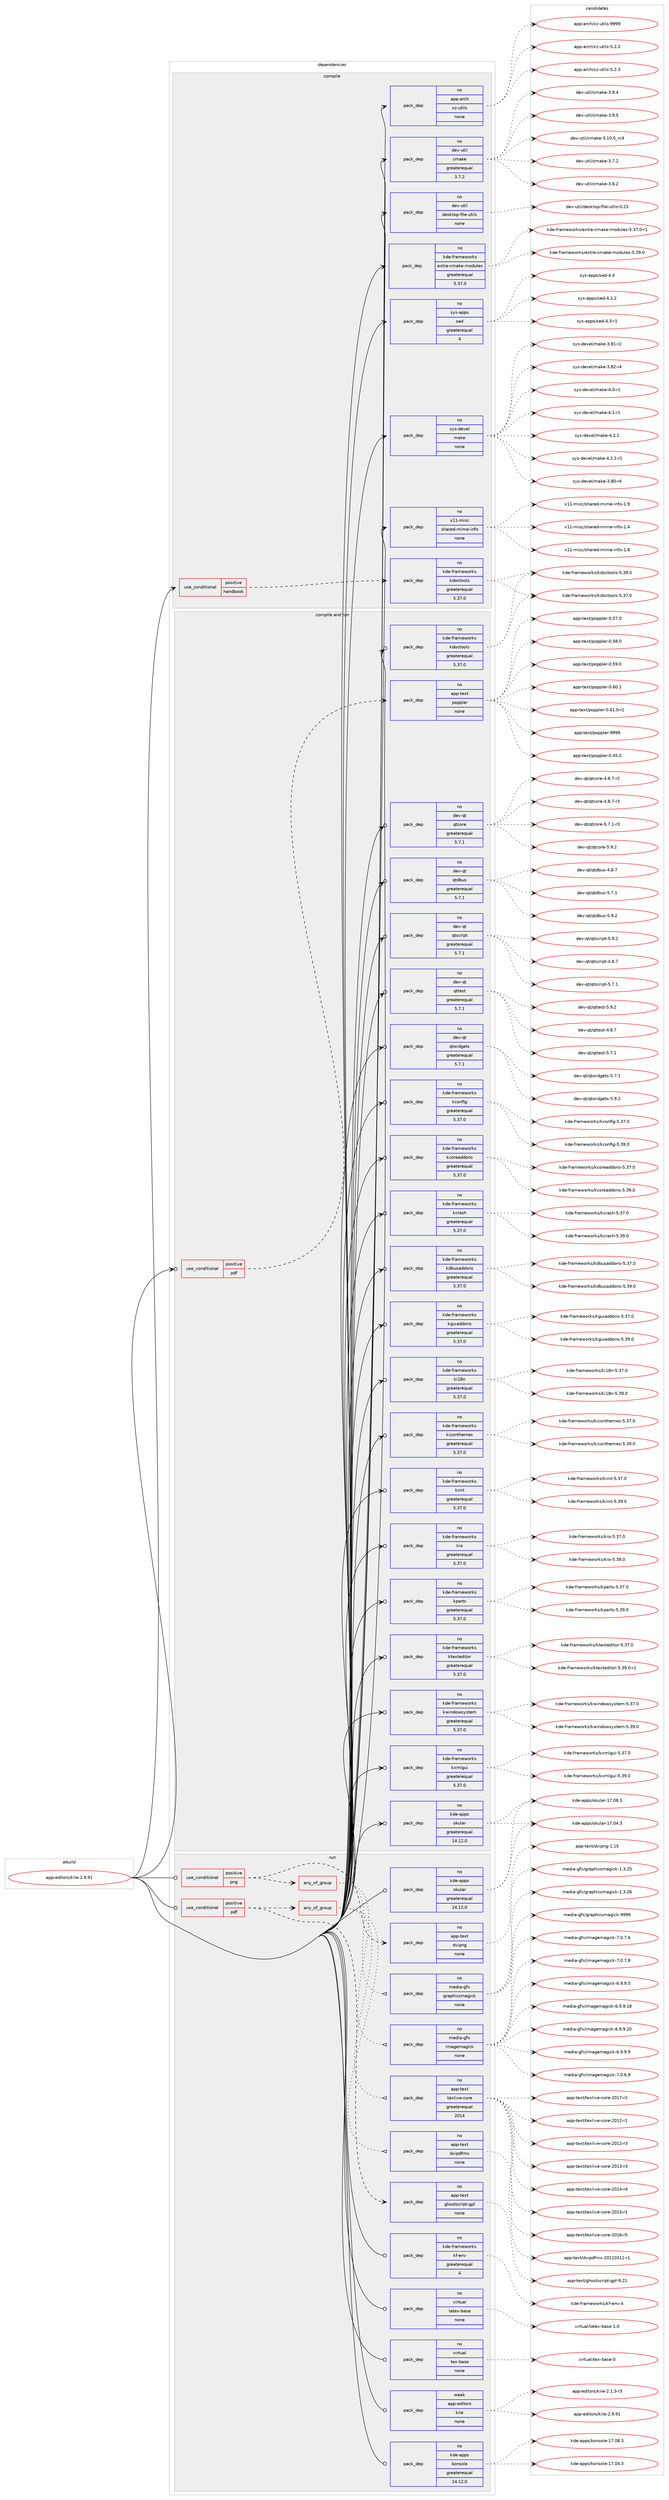 digraph prolog {

# *************
# Graph options
# *************

newrank=true;
concentrate=true;
compound=true;
graph [rankdir=LR,fontname=Helvetica,fontsize=10,ranksep=1.5];#, ranksep=2.5, nodesep=0.2];
edge  [arrowhead=vee];
node  [fontname=Helvetica,fontsize=10];

# **********
# The ebuild
# **********

subgraph cluster_leftcol {
color=gray;
rank=same;
label=<<i>ebuild</i>>;
id [label="app-editors/kile-2.9.91", color=red, width=4, href="../app-editors/kile-2.9.91.svg"];
}

# ****************
# The dependencies
# ****************

subgraph cluster_midcol {
color=gray;
label=<<i>dependencies</i>>;
subgraph cluster_compile {
fillcolor="#eeeeee";
style=filled;
label=<<i>compile</i>>;
subgraph cond4463 {
dependency17709 [label=<<TABLE BORDER="0" CELLBORDER="1" CELLSPACING="0" CELLPADDING="4"><TR><TD ROWSPAN="3" CELLPADDING="10">use_conditional</TD></TR><TR><TD>positive</TD></TR><TR><TD>handbook</TD></TR></TABLE>>, shape=none, color=red];
subgraph pack12880 {
dependency17710 [label=<<TABLE BORDER="0" CELLBORDER="1" CELLSPACING="0" CELLPADDING="4" WIDTH="220"><TR><TD ROWSPAN="6" CELLPADDING="30">pack_dep</TD></TR><TR><TD WIDTH="110">no</TD></TR><TR><TD>kde-frameworks</TD></TR><TR><TD>kdoctools</TD></TR><TR><TD>greaterequal</TD></TR><TR><TD>5.37.0</TD></TR></TABLE>>, shape=none, color=blue];
}
dependency17709:e -> dependency17710:w [weight=20,style="dashed",arrowhead="vee"];
}
id:e -> dependency17709:w [weight=20,style="solid",arrowhead="vee"];
subgraph pack12881 {
dependency17711 [label=<<TABLE BORDER="0" CELLBORDER="1" CELLSPACING="0" CELLPADDING="4" WIDTH="220"><TR><TD ROWSPAN="6" CELLPADDING="30">pack_dep</TD></TR><TR><TD WIDTH="110">no</TD></TR><TR><TD>app-arch</TD></TR><TR><TD>xz-utils</TD></TR><TR><TD>none</TD></TR><TR><TD></TD></TR></TABLE>>, shape=none, color=blue];
}
id:e -> dependency17711:w [weight=20,style="solid",arrowhead="vee"];
subgraph pack12882 {
dependency17712 [label=<<TABLE BORDER="0" CELLBORDER="1" CELLSPACING="0" CELLPADDING="4" WIDTH="220"><TR><TD ROWSPAN="6" CELLPADDING="30">pack_dep</TD></TR><TR><TD WIDTH="110">no</TD></TR><TR><TD>dev-util</TD></TR><TR><TD>cmake</TD></TR><TR><TD>greaterequal</TD></TR><TR><TD>3.7.2</TD></TR></TABLE>>, shape=none, color=blue];
}
id:e -> dependency17712:w [weight=20,style="solid",arrowhead="vee"];
subgraph pack12883 {
dependency17713 [label=<<TABLE BORDER="0" CELLBORDER="1" CELLSPACING="0" CELLPADDING="4" WIDTH="220"><TR><TD ROWSPAN="6" CELLPADDING="30">pack_dep</TD></TR><TR><TD WIDTH="110">no</TD></TR><TR><TD>dev-util</TD></TR><TR><TD>desktop-file-utils</TD></TR><TR><TD>none</TD></TR><TR><TD></TD></TR></TABLE>>, shape=none, color=blue];
}
id:e -> dependency17713:w [weight=20,style="solid",arrowhead="vee"];
subgraph pack12884 {
dependency17714 [label=<<TABLE BORDER="0" CELLBORDER="1" CELLSPACING="0" CELLPADDING="4" WIDTH="220"><TR><TD ROWSPAN="6" CELLPADDING="30">pack_dep</TD></TR><TR><TD WIDTH="110">no</TD></TR><TR><TD>kde-frameworks</TD></TR><TR><TD>extra-cmake-modules</TD></TR><TR><TD>greaterequal</TD></TR><TR><TD>5.37.0</TD></TR></TABLE>>, shape=none, color=blue];
}
id:e -> dependency17714:w [weight=20,style="solid",arrowhead="vee"];
subgraph pack12885 {
dependency17715 [label=<<TABLE BORDER="0" CELLBORDER="1" CELLSPACING="0" CELLPADDING="4" WIDTH="220"><TR><TD ROWSPAN="6" CELLPADDING="30">pack_dep</TD></TR><TR><TD WIDTH="110">no</TD></TR><TR><TD>sys-apps</TD></TR><TR><TD>sed</TD></TR><TR><TD>greaterequal</TD></TR><TR><TD>4</TD></TR></TABLE>>, shape=none, color=blue];
}
id:e -> dependency17715:w [weight=20,style="solid",arrowhead="vee"];
subgraph pack12886 {
dependency17716 [label=<<TABLE BORDER="0" CELLBORDER="1" CELLSPACING="0" CELLPADDING="4" WIDTH="220"><TR><TD ROWSPAN="6" CELLPADDING="30">pack_dep</TD></TR><TR><TD WIDTH="110">no</TD></TR><TR><TD>sys-devel</TD></TR><TR><TD>make</TD></TR><TR><TD>none</TD></TR><TR><TD></TD></TR></TABLE>>, shape=none, color=blue];
}
id:e -> dependency17716:w [weight=20,style="solid",arrowhead="vee"];
subgraph pack12887 {
dependency17717 [label=<<TABLE BORDER="0" CELLBORDER="1" CELLSPACING="0" CELLPADDING="4" WIDTH="220"><TR><TD ROWSPAN="6" CELLPADDING="30">pack_dep</TD></TR><TR><TD WIDTH="110">no</TD></TR><TR><TD>x11-misc</TD></TR><TR><TD>shared-mime-info</TD></TR><TR><TD>none</TD></TR><TR><TD></TD></TR></TABLE>>, shape=none, color=blue];
}
id:e -> dependency17717:w [weight=20,style="solid",arrowhead="vee"];
}
subgraph cluster_compileandrun {
fillcolor="#eeeeee";
style=filled;
label=<<i>compile and run</i>>;
subgraph cond4464 {
dependency17718 [label=<<TABLE BORDER="0" CELLBORDER="1" CELLSPACING="0" CELLPADDING="4"><TR><TD ROWSPAN="3" CELLPADDING="10">use_conditional</TD></TR><TR><TD>positive</TD></TR><TR><TD>pdf</TD></TR></TABLE>>, shape=none, color=red];
subgraph pack12888 {
dependency17719 [label=<<TABLE BORDER="0" CELLBORDER="1" CELLSPACING="0" CELLPADDING="4" WIDTH="220"><TR><TD ROWSPAN="6" CELLPADDING="30">pack_dep</TD></TR><TR><TD WIDTH="110">no</TD></TR><TR><TD>app-text</TD></TR><TR><TD>poppler</TD></TR><TR><TD>none</TD></TR><TR><TD></TD></TR></TABLE>>, shape=none, color=blue];
}
dependency17718:e -> dependency17719:w [weight=20,style="dashed",arrowhead="vee"];
}
id:e -> dependency17718:w [weight=20,style="solid",arrowhead="odotvee"];
subgraph pack12889 {
dependency17720 [label=<<TABLE BORDER="0" CELLBORDER="1" CELLSPACING="0" CELLPADDING="4" WIDTH="220"><TR><TD ROWSPAN="6" CELLPADDING="30">pack_dep</TD></TR><TR><TD WIDTH="110">no</TD></TR><TR><TD>dev-qt</TD></TR><TR><TD>qtcore</TD></TR><TR><TD>greaterequal</TD></TR><TR><TD>5.7.1</TD></TR></TABLE>>, shape=none, color=blue];
}
id:e -> dependency17720:w [weight=20,style="solid",arrowhead="odotvee"];
subgraph pack12890 {
dependency17721 [label=<<TABLE BORDER="0" CELLBORDER="1" CELLSPACING="0" CELLPADDING="4" WIDTH="220"><TR><TD ROWSPAN="6" CELLPADDING="30">pack_dep</TD></TR><TR><TD WIDTH="110">no</TD></TR><TR><TD>dev-qt</TD></TR><TR><TD>qtdbus</TD></TR><TR><TD>greaterequal</TD></TR><TR><TD>5.7.1</TD></TR></TABLE>>, shape=none, color=blue];
}
id:e -> dependency17721:w [weight=20,style="solid",arrowhead="odotvee"];
subgraph pack12891 {
dependency17722 [label=<<TABLE BORDER="0" CELLBORDER="1" CELLSPACING="0" CELLPADDING="4" WIDTH="220"><TR><TD ROWSPAN="6" CELLPADDING="30">pack_dep</TD></TR><TR><TD WIDTH="110">no</TD></TR><TR><TD>dev-qt</TD></TR><TR><TD>qtscript</TD></TR><TR><TD>greaterequal</TD></TR><TR><TD>5.7.1</TD></TR></TABLE>>, shape=none, color=blue];
}
id:e -> dependency17722:w [weight=20,style="solid",arrowhead="odotvee"];
subgraph pack12892 {
dependency17723 [label=<<TABLE BORDER="0" CELLBORDER="1" CELLSPACING="0" CELLPADDING="4" WIDTH="220"><TR><TD ROWSPAN="6" CELLPADDING="30">pack_dep</TD></TR><TR><TD WIDTH="110">no</TD></TR><TR><TD>dev-qt</TD></TR><TR><TD>qttest</TD></TR><TR><TD>greaterequal</TD></TR><TR><TD>5.7.1</TD></TR></TABLE>>, shape=none, color=blue];
}
id:e -> dependency17723:w [weight=20,style="solid",arrowhead="odotvee"];
subgraph pack12893 {
dependency17724 [label=<<TABLE BORDER="0" CELLBORDER="1" CELLSPACING="0" CELLPADDING="4" WIDTH="220"><TR><TD ROWSPAN="6" CELLPADDING="30">pack_dep</TD></TR><TR><TD WIDTH="110">no</TD></TR><TR><TD>dev-qt</TD></TR><TR><TD>qtwidgets</TD></TR><TR><TD>greaterequal</TD></TR><TR><TD>5.7.1</TD></TR></TABLE>>, shape=none, color=blue];
}
id:e -> dependency17724:w [weight=20,style="solid",arrowhead="odotvee"];
subgraph pack12894 {
dependency17725 [label=<<TABLE BORDER="0" CELLBORDER="1" CELLSPACING="0" CELLPADDING="4" WIDTH="220"><TR><TD ROWSPAN="6" CELLPADDING="30">pack_dep</TD></TR><TR><TD WIDTH="110">no</TD></TR><TR><TD>kde-apps</TD></TR><TR><TD>okular</TD></TR><TR><TD>greaterequal</TD></TR><TR><TD>14.12.0</TD></TR></TABLE>>, shape=none, color=blue];
}
id:e -> dependency17725:w [weight=20,style="solid",arrowhead="odotvee"];
subgraph pack12895 {
dependency17726 [label=<<TABLE BORDER="0" CELLBORDER="1" CELLSPACING="0" CELLPADDING="4" WIDTH="220"><TR><TD ROWSPAN="6" CELLPADDING="30">pack_dep</TD></TR><TR><TD WIDTH="110">no</TD></TR><TR><TD>kde-frameworks</TD></TR><TR><TD>kconfig</TD></TR><TR><TD>greaterequal</TD></TR><TR><TD>5.37.0</TD></TR></TABLE>>, shape=none, color=blue];
}
id:e -> dependency17726:w [weight=20,style="solid",arrowhead="odotvee"];
subgraph pack12896 {
dependency17727 [label=<<TABLE BORDER="0" CELLBORDER="1" CELLSPACING="0" CELLPADDING="4" WIDTH="220"><TR><TD ROWSPAN="6" CELLPADDING="30">pack_dep</TD></TR><TR><TD WIDTH="110">no</TD></TR><TR><TD>kde-frameworks</TD></TR><TR><TD>kcoreaddons</TD></TR><TR><TD>greaterequal</TD></TR><TR><TD>5.37.0</TD></TR></TABLE>>, shape=none, color=blue];
}
id:e -> dependency17727:w [weight=20,style="solid",arrowhead="odotvee"];
subgraph pack12897 {
dependency17728 [label=<<TABLE BORDER="0" CELLBORDER="1" CELLSPACING="0" CELLPADDING="4" WIDTH="220"><TR><TD ROWSPAN="6" CELLPADDING="30">pack_dep</TD></TR><TR><TD WIDTH="110">no</TD></TR><TR><TD>kde-frameworks</TD></TR><TR><TD>kcrash</TD></TR><TR><TD>greaterequal</TD></TR><TR><TD>5.37.0</TD></TR></TABLE>>, shape=none, color=blue];
}
id:e -> dependency17728:w [weight=20,style="solid",arrowhead="odotvee"];
subgraph pack12898 {
dependency17729 [label=<<TABLE BORDER="0" CELLBORDER="1" CELLSPACING="0" CELLPADDING="4" WIDTH="220"><TR><TD ROWSPAN="6" CELLPADDING="30">pack_dep</TD></TR><TR><TD WIDTH="110">no</TD></TR><TR><TD>kde-frameworks</TD></TR><TR><TD>kdbusaddons</TD></TR><TR><TD>greaterequal</TD></TR><TR><TD>5.37.0</TD></TR></TABLE>>, shape=none, color=blue];
}
id:e -> dependency17729:w [weight=20,style="solid",arrowhead="odotvee"];
subgraph pack12899 {
dependency17730 [label=<<TABLE BORDER="0" CELLBORDER="1" CELLSPACING="0" CELLPADDING="4" WIDTH="220"><TR><TD ROWSPAN="6" CELLPADDING="30">pack_dep</TD></TR><TR><TD WIDTH="110">no</TD></TR><TR><TD>kde-frameworks</TD></TR><TR><TD>kdoctools</TD></TR><TR><TD>greaterequal</TD></TR><TR><TD>5.37.0</TD></TR></TABLE>>, shape=none, color=blue];
}
id:e -> dependency17730:w [weight=20,style="solid",arrowhead="odotvee"];
subgraph pack12900 {
dependency17731 [label=<<TABLE BORDER="0" CELLBORDER="1" CELLSPACING="0" CELLPADDING="4" WIDTH="220"><TR><TD ROWSPAN="6" CELLPADDING="30">pack_dep</TD></TR><TR><TD WIDTH="110">no</TD></TR><TR><TD>kde-frameworks</TD></TR><TR><TD>kguiaddons</TD></TR><TR><TD>greaterequal</TD></TR><TR><TD>5.37.0</TD></TR></TABLE>>, shape=none, color=blue];
}
id:e -> dependency17731:w [weight=20,style="solid",arrowhead="odotvee"];
subgraph pack12901 {
dependency17732 [label=<<TABLE BORDER="0" CELLBORDER="1" CELLSPACING="0" CELLPADDING="4" WIDTH="220"><TR><TD ROWSPAN="6" CELLPADDING="30">pack_dep</TD></TR><TR><TD WIDTH="110">no</TD></TR><TR><TD>kde-frameworks</TD></TR><TR><TD>ki18n</TD></TR><TR><TD>greaterequal</TD></TR><TR><TD>5.37.0</TD></TR></TABLE>>, shape=none, color=blue];
}
id:e -> dependency17732:w [weight=20,style="solid",arrowhead="odotvee"];
subgraph pack12902 {
dependency17733 [label=<<TABLE BORDER="0" CELLBORDER="1" CELLSPACING="0" CELLPADDING="4" WIDTH="220"><TR><TD ROWSPAN="6" CELLPADDING="30">pack_dep</TD></TR><TR><TD WIDTH="110">no</TD></TR><TR><TD>kde-frameworks</TD></TR><TR><TD>kiconthemes</TD></TR><TR><TD>greaterequal</TD></TR><TR><TD>5.37.0</TD></TR></TABLE>>, shape=none, color=blue];
}
id:e -> dependency17733:w [weight=20,style="solid",arrowhead="odotvee"];
subgraph pack12903 {
dependency17734 [label=<<TABLE BORDER="0" CELLBORDER="1" CELLSPACING="0" CELLPADDING="4" WIDTH="220"><TR><TD ROWSPAN="6" CELLPADDING="30">pack_dep</TD></TR><TR><TD WIDTH="110">no</TD></TR><TR><TD>kde-frameworks</TD></TR><TR><TD>kinit</TD></TR><TR><TD>greaterequal</TD></TR><TR><TD>5.37.0</TD></TR></TABLE>>, shape=none, color=blue];
}
id:e -> dependency17734:w [weight=20,style="solid",arrowhead="odotvee"];
subgraph pack12904 {
dependency17735 [label=<<TABLE BORDER="0" CELLBORDER="1" CELLSPACING="0" CELLPADDING="4" WIDTH="220"><TR><TD ROWSPAN="6" CELLPADDING="30">pack_dep</TD></TR><TR><TD WIDTH="110">no</TD></TR><TR><TD>kde-frameworks</TD></TR><TR><TD>kio</TD></TR><TR><TD>greaterequal</TD></TR><TR><TD>5.37.0</TD></TR></TABLE>>, shape=none, color=blue];
}
id:e -> dependency17735:w [weight=20,style="solid",arrowhead="odotvee"];
subgraph pack12905 {
dependency17736 [label=<<TABLE BORDER="0" CELLBORDER="1" CELLSPACING="0" CELLPADDING="4" WIDTH="220"><TR><TD ROWSPAN="6" CELLPADDING="30">pack_dep</TD></TR><TR><TD WIDTH="110">no</TD></TR><TR><TD>kde-frameworks</TD></TR><TR><TD>kparts</TD></TR><TR><TD>greaterequal</TD></TR><TR><TD>5.37.0</TD></TR></TABLE>>, shape=none, color=blue];
}
id:e -> dependency17736:w [weight=20,style="solid",arrowhead="odotvee"];
subgraph pack12906 {
dependency17737 [label=<<TABLE BORDER="0" CELLBORDER="1" CELLSPACING="0" CELLPADDING="4" WIDTH="220"><TR><TD ROWSPAN="6" CELLPADDING="30">pack_dep</TD></TR><TR><TD WIDTH="110">no</TD></TR><TR><TD>kde-frameworks</TD></TR><TR><TD>ktexteditor</TD></TR><TR><TD>greaterequal</TD></TR><TR><TD>5.37.0</TD></TR></TABLE>>, shape=none, color=blue];
}
id:e -> dependency17737:w [weight=20,style="solid",arrowhead="odotvee"];
subgraph pack12907 {
dependency17738 [label=<<TABLE BORDER="0" CELLBORDER="1" CELLSPACING="0" CELLPADDING="4" WIDTH="220"><TR><TD ROWSPAN="6" CELLPADDING="30">pack_dep</TD></TR><TR><TD WIDTH="110">no</TD></TR><TR><TD>kde-frameworks</TD></TR><TR><TD>kwindowsystem</TD></TR><TR><TD>greaterequal</TD></TR><TR><TD>5.37.0</TD></TR></TABLE>>, shape=none, color=blue];
}
id:e -> dependency17738:w [weight=20,style="solid",arrowhead="odotvee"];
subgraph pack12908 {
dependency17739 [label=<<TABLE BORDER="0" CELLBORDER="1" CELLSPACING="0" CELLPADDING="4" WIDTH="220"><TR><TD ROWSPAN="6" CELLPADDING="30">pack_dep</TD></TR><TR><TD WIDTH="110">no</TD></TR><TR><TD>kde-frameworks</TD></TR><TR><TD>kxmlgui</TD></TR><TR><TD>greaterequal</TD></TR><TR><TD>5.37.0</TD></TR></TABLE>>, shape=none, color=blue];
}
id:e -> dependency17739:w [weight=20,style="solid",arrowhead="odotvee"];
}
subgraph cluster_run {
fillcolor="#eeeeee";
style=filled;
label=<<i>run</i>>;
subgraph cond4465 {
dependency17740 [label=<<TABLE BORDER="0" CELLBORDER="1" CELLSPACING="0" CELLPADDING="4"><TR><TD ROWSPAN="3" CELLPADDING="10">use_conditional</TD></TR><TR><TD>positive</TD></TR><TR><TD>pdf</TD></TR></TABLE>>, shape=none, color=red];
subgraph any362 {
dependency17741 [label=<<TABLE BORDER="0" CELLBORDER="1" CELLSPACING="0" CELLPADDING="4"><TR><TD CELLPADDING="10">any_of_group</TD></TR></TABLE>>, shape=none, color=red];subgraph pack12909 {
dependency17742 [label=<<TABLE BORDER="0" CELLBORDER="1" CELLSPACING="0" CELLPADDING="4" WIDTH="220"><TR><TD ROWSPAN="6" CELLPADDING="30">pack_dep</TD></TR><TR><TD WIDTH="110">no</TD></TR><TR><TD>app-text</TD></TR><TR><TD>dvipdfmx</TD></TR><TR><TD>none</TD></TR><TR><TD></TD></TR></TABLE>>, shape=none, color=blue];
}
dependency17741:e -> dependency17742:w [weight=20,style="dotted",arrowhead="oinv"];
subgraph pack12910 {
dependency17743 [label=<<TABLE BORDER="0" CELLBORDER="1" CELLSPACING="0" CELLPADDING="4" WIDTH="220"><TR><TD ROWSPAN="6" CELLPADDING="30">pack_dep</TD></TR><TR><TD WIDTH="110">no</TD></TR><TR><TD>app-text</TD></TR><TR><TD>texlive-core</TD></TR><TR><TD>greaterequal</TD></TR><TR><TD>2014</TD></TR></TABLE>>, shape=none, color=blue];
}
dependency17741:e -> dependency17743:w [weight=20,style="dotted",arrowhead="oinv"];
}
dependency17740:e -> dependency17741:w [weight=20,style="dashed",arrowhead="vee"];
subgraph pack12911 {
dependency17744 [label=<<TABLE BORDER="0" CELLBORDER="1" CELLSPACING="0" CELLPADDING="4" WIDTH="220"><TR><TD ROWSPAN="6" CELLPADDING="30">pack_dep</TD></TR><TR><TD WIDTH="110">no</TD></TR><TR><TD>app-text</TD></TR><TR><TD>ghostscript-gpl</TD></TR><TR><TD>none</TD></TR><TR><TD></TD></TR></TABLE>>, shape=none, color=blue];
}
dependency17740:e -> dependency17744:w [weight=20,style="dashed",arrowhead="vee"];
}
id:e -> dependency17740:w [weight=20,style="solid",arrowhead="odot"];
subgraph cond4466 {
dependency17745 [label=<<TABLE BORDER="0" CELLBORDER="1" CELLSPACING="0" CELLPADDING="4"><TR><TD ROWSPAN="3" CELLPADDING="10">use_conditional</TD></TR><TR><TD>positive</TD></TR><TR><TD>png</TD></TR></TABLE>>, shape=none, color=red];
subgraph pack12912 {
dependency17746 [label=<<TABLE BORDER="0" CELLBORDER="1" CELLSPACING="0" CELLPADDING="4" WIDTH="220"><TR><TD ROWSPAN="6" CELLPADDING="30">pack_dep</TD></TR><TR><TD WIDTH="110">no</TD></TR><TR><TD>app-text</TD></TR><TR><TD>dvipng</TD></TR><TR><TD>none</TD></TR><TR><TD></TD></TR></TABLE>>, shape=none, color=blue];
}
dependency17745:e -> dependency17746:w [weight=20,style="dashed",arrowhead="vee"];
subgraph any363 {
dependency17747 [label=<<TABLE BORDER="0" CELLBORDER="1" CELLSPACING="0" CELLPADDING="4"><TR><TD CELLPADDING="10">any_of_group</TD></TR></TABLE>>, shape=none, color=red];subgraph pack12913 {
dependency17748 [label=<<TABLE BORDER="0" CELLBORDER="1" CELLSPACING="0" CELLPADDING="4" WIDTH="220"><TR><TD ROWSPAN="6" CELLPADDING="30">pack_dep</TD></TR><TR><TD WIDTH="110">no</TD></TR><TR><TD>media-gfx</TD></TR><TR><TD>imagemagick</TD></TR><TR><TD>none</TD></TR><TR><TD></TD></TR></TABLE>>, shape=none, color=blue];
}
dependency17747:e -> dependency17748:w [weight=20,style="dotted",arrowhead="oinv"];
subgraph pack12914 {
dependency17749 [label=<<TABLE BORDER="0" CELLBORDER="1" CELLSPACING="0" CELLPADDING="4" WIDTH="220"><TR><TD ROWSPAN="6" CELLPADDING="30">pack_dep</TD></TR><TR><TD WIDTH="110">no</TD></TR><TR><TD>media-gfx</TD></TR><TR><TD>graphicsmagick</TD></TR><TR><TD>none</TD></TR><TR><TD></TD></TR></TABLE>>, shape=none, color=blue];
}
dependency17747:e -> dependency17749:w [weight=20,style="dotted",arrowhead="oinv"];
}
dependency17745:e -> dependency17747:w [weight=20,style="dashed",arrowhead="vee"];
}
id:e -> dependency17745:w [weight=20,style="solid",arrowhead="odot"];
subgraph pack12915 {
dependency17750 [label=<<TABLE BORDER="0" CELLBORDER="1" CELLSPACING="0" CELLPADDING="4" WIDTH="220"><TR><TD ROWSPAN="6" CELLPADDING="30">pack_dep</TD></TR><TR><TD WIDTH="110">no</TD></TR><TR><TD>kde-apps</TD></TR><TR><TD>konsole</TD></TR><TR><TD>greaterequal</TD></TR><TR><TD>14.12.0</TD></TR></TABLE>>, shape=none, color=blue];
}
id:e -> dependency17750:w [weight=20,style="solid",arrowhead="odot"];
subgraph pack12916 {
dependency17751 [label=<<TABLE BORDER="0" CELLBORDER="1" CELLSPACING="0" CELLPADDING="4" WIDTH="220"><TR><TD ROWSPAN="6" CELLPADDING="30">pack_dep</TD></TR><TR><TD WIDTH="110">no</TD></TR><TR><TD>kde-apps</TD></TR><TR><TD>okular</TD></TR><TR><TD>greaterequal</TD></TR><TR><TD>14.12.0</TD></TR></TABLE>>, shape=none, color=blue];
}
id:e -> dependency17751:w [weight=20,style="solid",arrowhead="odot"];
subgraph pack12917 {
dependency17752 [label=<<TABLE BORDER="0" CELLBORDER="1" CELLSPACING="0" CELLPADDING="4" WIDTH="220"><TR><TD ROWSPAN="6" CELLPADDING="30">pack_dep</TD></TR><TR><TD WIDTH="110">no</TD></TR><TR><TD>kde-frameworks</TD></TR><TR><TD>kf-env</TD></TR><TR><TD>greaterequal</TD></TR><TR><TD>4</TD></TR></TABLE>>, shape=none, color=blue];
}
id:e -> dependency17752:w [weight=20,style="solid",arrowhead="odot"];
subgraph pack12918 {
dependency17753 [label=<<TABLE BORDER="0" CELLBORDER="1" CELLSPACING="0" CELLPADDING="4" WIDTH="220"><TR><TD ROWSPAN="6" CELLPADDING="30">pack_dep</TD></TR><TR><TD WIDTH="110">no</TD></TR><TR><TD>virtual</TD></TR><TR><TD>latex-base</TD></TR><TR><TD>none</TD></TR><TR><TD></TD></TR></TABLE>>, shape=none, color=blue];
}
id:e -> dependency17753:w [weight=20,style="solid",arrowhead="odot"];
subgraph pack12919 {
dependency17754 [label=<<TABLE BORDER="0" CELLBORDER="1" CELLSPACING="0" CELLPADDING="4" WIDTH="220"><TR><TD ROWSPAN="6" CELLPADDING="30">pack_dep</TD></TR><TR><TD WIDTH="110">no</TD></TR><TR><TD>virtual</TD></TR><TR><TD>tex-base</TD></TR><TR><TD>none</TD></TR><TR><TD></TD></TR></TABLE>>, shape=none, color=blue];
}
id:e -> dependency17754:w [weight=20,style="solid",arrowhead="odot"];
subgraph pack12920 {
dependency17755 [label=<<TABLE BORDER="0" CELLBORDER="1" CELLSPACING="0" CELLPADDING="4" WIDTH="220"><TR><TD ROWSPAN="6" CELLPADDING="30">pack_dep</TD></TR><TR><TD WIDTH="110">weak</TD></TR><TR><TD>app-editors</TD></TR><TR><TD>kile</TD></TR><TR><TD>none</TD></TR><TR><TD></TD></TR></TABLE>>, shape=none, color=blue];
}
id:e -> dependency17755:w [weight=20,style="solid",arrowhead="odot"];
}
}

# **************
# The candidates
# **************

subgraph cluster_choices {
rank=same;
color=gray;
label=<<i>candidates</i>>;

subgraph choice12880 {
color=black;
nodesep=1;
choice1071001014510211497109101119111114107115471071001119911611111110811545534651554648 [label="kde-frameworks/kdoctools-5.37.0", color=red, width=4,href="../kde-frameworks/kdoctools-5.37.0.svg"];
choice1071001014510211497109101119111114107115471071001119911611111110811545534651574648 [label="kde-frameworks/kdoctools-5.39.0", color=red, width=4,href="../kde-frameworks/kdoctools-5.39.0.svg"];
dependency17710:e -> choice1071001014510211497109101119111114107115471071001119911611111110811545534651554648:w [style=dotted,weight="100"];
dependency17710:e -> choice1071001014510211497109101119111114107115471071001119911611111110811545534651574648:w [style=dotted,weight="100"];
}
subgraph choice12881 {
color=black;
nodesep=1;
choice971121124597114991044712012245117116105108115455346504650 [label="app-arch/xz-utils-5.2.2", color=red, width=4,href="../app-arch/xz-utils-5.2.2.svg"];
choice971121124597114991044712012245117116105108115455346504651 [label="app-arch/xz-utils-5.2.3", color=red, width=4,href="../app-arch/xz-utils-5.2.3.svg"];
choice9711211245971149910447120122451171161051081154557575757 [label="app-arch/xz-utils-9999", color=red, width=4,href="../app-arch/xz-utils-9999.svg"];
dependency17711:e -> choice971121124597114991044712012245117116105108115455346504650:w [style=dotted,weight="100"];
dependency17711:e -> choice971121124597114991044712012245117116105108115455346504651:w [style=dotted,weight="100"];
dependency17711:e -> choice9711211245971149910447120122451171161051081154557575757:w [style=dotted,weight="100"];
}
subgraph choice12882 {
color=black;
nodesep=1;
choice1001011184511711610510847991099710710145514649484648951149952 [label="dev-util/cmake-3.10.0_rc4", color=red, width=4,href="../dev-util/cmake-3.10.0_rc4.svg"];
choice10010111845117116105108479910997107101455146554650 [label="dev-util/cmake-3.7.2", color=red, width=4,href="../dev-util/cmake-3.7.2.svg"];
choice10010111845117116105108479910997107101455146564650 [label="dev-util/cmake-3.8.2", color=red, width=4,href="../dev-util/cmake-3.8.2.svg"];
choice10010111845117116105108479910997107101455146574652 [label="dev-util/cmake-3.9.4", color=red, width=4,href="../dev-util/cmake-3.9.4.svg"];
choice10010111845117116105108479910997107101455146574653 [label="dev-util/cmake-3.9.5", color=red, width=4,href="../dev-util/cmake-3.9.5.svg"];
dependency17712:e -> choice1001011184511711610510847991099710710145514649484648951149952:w [style=dotted,weight="100"];
dependency17712:e -> choice10010111845117116105108479910997107101455146554650:w [style=dotted,weight="100"];
dependency17712:e -> choice10010111845117116105108479910997107101455146564650:w [style=dotted,weight="100"];
dependency17712:e -> choice10010111845117116105108479910997107101455146574652:w [style=dotted,weight="100"];
dependency17712:e -> choice10010111845117116105108479910997107101455146574653:w [style=dotted,weight="100"];
}
subgraph choice12883 {
color=black;
nodesep=1;
choice100101118451171161051084710010111510711611111245102105108101451171161051081154548465051 [label="dev-util/desktop-file-utils-0.23", color=red, width=4,href="../dev-util/desktop-file-utils-0.23.svg"];
dependency17713:e -> choice100101118451171161051084710010111510711611111245102105108101451171161051081154548465051:w [style=dotted,weight="100"];
}
subgraph choice12884 {
color=black;
nodesep=1;
choice1071001014510211497109101119111114107115471011201161149745991099710710145109111100117108101115455346515546484511449 [label="kde-frameworks/extra-cmake-modules-5.37.0-r1", color=red, width=4,href="../kde-frameworks/extra-cmake-modules-5.37.0-r1.svg"];
choice107100101451021149710910111911111410711547101120116114974599109971071014510911110011710810111545534651574648 [label="kde-frameworks/extra-cmake-modules-5.39.0", color=red, width=4,href="../kde-frameworks/extra-cmake-modules-5.39.0.svg"];
dependency17714:e -> choice1071001014510211497109101119111114107115471011201161149745991099710710145109111100117108101115455346515546484511449:w [style=dotted,weight="100"];
dependency17714:e -> choice107100101451021149710910111911111410711547101120116114974599109971071014510911110011710810111545534651574648:w [style=dotted,weight="100"];
}
subgraph choice12885 {
color=black;
nodesep=1;
choice115121115459711211211547115101100455246504650 [label="sys-apps/sed-4.2.2", color=red, width=4,href="../sys-apps/sed-4.2.2.svg"];
choice115121115459711211211547115101100455246514511449 [label="sys-apps/sed-4.3-r1", color=red, width=4,href="../sys-apps/sed-4.3-r1.svg"];
choice11512111545971121121154711510110045524652 [label="sys-apps/sed-4.4", color=red, width=4,href="../sys-apps/sed-4.4.svg"];
dependency17715:e -> choice115121115459711211211547115101100455246504650:w [style=dotted,weight="100"];
dependency17715:e -> choice115121115459711211211547115101100455246514511449:w [style=dotted,weight="100"];
dependency17715:e -> choice11512111545971121121154711510110045524652:w [style=dotted,weight="100"];
}
subgraph choice12886 {
color=black;
nodesep=1;
choice11512111545100101118101108471099710710145514656484511452 [label="sys-devel/make-3.80-r4", color=red, width=4,href="../sys-devel/make-3.80-r4.svg"];
choice11512111545100101118101108471099710710145514656494511450 [label="sys-devel/make-3.81-r2", color=red, width=4,href="../sys-devel/make-3.81-r2.svg"];
choice11512111545100101118101108471099710710145514656504511452 [label="sys-devel/make-3.82-r4", color=red, width=4,href="../sys-devel/make-3.82-r4.svg"];
choice115121115451001011181011084710997107101455246484511449 [label="sys-devel/make-4.0-r1", color=red, width=4,href="../sys-devel/make-4.0-r1.svg"];
choice115121115451001011181011084710997107101455246494511449 [label="sys-devel/make-4.1-r1", color=red, width=4,href="../sys-devel/make-4.1-r1.svg"];
choice115121115451001011181011084710997107101455246504649 [label="sys-devel/make-4.2.1", color=red, width=4,href="../sys-devel/make-4.2.1.svg"];
choice1151211154510010111810110847109971071014552465046494511449 [label="sys-devel/make-4.2.1-r1", color=red, width=4,href="../sys-devel/make-4.2.1-r1.svg"];
dependency17716:e -> choice11512111545100101118101108471099710710145514656484511452:w [style=dotted,weight="100"];
dependency17716:e -> choice11512111545100101118101108471099710710145514656494511450:w [style=dotted,weight="100"];
dependency17716:e -> choice11512111545100101118101108471099710710145514656504511452:w [style=dotted,weight="100"];
dependency17716:e -> choice115121115451001011181011084710997107101455246484511449:w [style=dotted,weight="100"];
dependency17716:e -> choice115121115451001011181011084710997107101455246494511449:w [style=dotted,weight="100"];
dependency17716:e -> choice115121115451001011181011084710997107101455246504649:w [style=dotted,weight="100"];
dependency17716:e -> choice1151211154510010111810110847109971071014552465046494511449:w [style=dotted,weight="100"];
}
subgraph choice12887 {
color=black;
nodesep=1;
choice120494945109105115994711510497114101100451091051091014510511010211145494652 [label="x11-misc/shared-mime-info-1.4", color=red, width=4,href="../x11-misc/shared-mime-info-1.4.svg"];
choice120494945109105115994711510497114101100451091051091014510511010211145494656 [label="x11-misc/shared-mime-info-1.8", color=red, width=4,href="../x11-misc/shared-mime-info-1.8.svg"];
choice120494945109105115994711510497114101100451091051091014510511010211145494657 [label="x11-misc/shared-mime-info-1.9", color=red, width=4,href="../x11-misc/shared-mime-info-1.9.svg"];
dependency17717:e -> choice120494945109105115994711510497114101100451091051091014510511010211145494652:w [style=dotted,weight="100"];
dependency17717:e -> choice120494945109105115994711510497114101100451091051091014510511010211145494656:w [style=dotted,weight="100"];
dependency17717:e -> choice120494945109105115994711510497114101100451091051091014510511010211145494657:w [style=dotted,weight="100"];
}
subgraph choice12888 {
color=black;
nodesep=1;
choice97112112451161011201164711211111211210810111445484652534648 [label="app-text/poppler-0.45.0", color=red, width=4,href="../app-text/poppler-0.45.0.svg"];
choice97112112451161011201164711211111211210810111445484653554648 [label="app-text/poppler-0.57.0", color=red, width=4,href="../app-text/poppler-0.57.0.svg"];
choice97112112451161011201164711211111211210810111445484653564648 [label="app-text/poppler-0.58.0", color=red, width=4,href="../app-text/poppler-0.58.0.svg"];
choice97112112451161011201164711211111211210810111445484653574648 [label="app-text/poppler-0.59.0", color=red, width=4,href="../app-text/poppler-0.59.0.svg"];
choice97112112451161011201164711211111211210810111445484654484649 [label="app-text/poppler-0.60.1", color=red, width=4,href="../app-text/poppler-0.60.1.svg"];
choice971121124511610112011647112111112112108101114454846544946484511449 [label="app-text/poppler-0.61.0-r1", color=red, width=4,href="../app-text/poppler-0.61.0-r1.svg"];
choice9711211245116101120116471121111121121081011144557575757 [label="app-text/poppler-9999", color=red, width=4,href="../app-text/poppler-9999.svg"];
dependency17719:e -> choice97112112451161011201164711211111211210810111445484652534648:w [style=dotted,weight="100"];
dependency17719:e -> choice97112112451161011201164711211111211210810111445484653554648:w [style=dotted,weight="100"];
dependency17719:e -> choice97112112451161011201164711211111211210810111445484653564648:w [style=dotted,weight="100"];
dependency17719:e -> choice97112112451161011201164711211111211210810111445484653574648:w [style=dotted,weight="100"];
dependency17719:e -> choice97112112451161011201164711211111211210810111445484654484649:w [style=dotted,weight="100"];
dependency17719:e -> choice971121124511610112011647112111112112108101114454846544946484511449:w [style=dotted,weight="100"];
dependency17719:e -> choice9711211245116101120116471121111121121081011144557575757:w [style=dotted,weight="100"];
}
subgraph choice12889 {
color=black;
nodesep=1;
choice1001011184511311647113116991111141014552465646554511450 [label="dev-qt/qtcore-4.8.7-r2", color=red, width=4,href="../dev-qt/qtcore-4.8.7-r2.svg"];
choice1001011184511311647113116991111141014552465646554511451 [label="dev-qt/qtcore-4.8.7-r3", color=red, width=4,href="../dev-qt/qtcore-4.8.7-r3.svg"];
choice1001011184511311647113116991111141014553465546494511451 [label="dev-qt/qtcore-5.7.1-r3", color=red, width=4,href="../dev-qt/qtcore-5.7.1-r3.svg"];
choice100101118451131164711311699111114101455346574650 [label="dev-qt/qtcore-5.9.2", color=red, width=4,href="../dev-qt/qtcore-5.9.2.svg"];
dependency17720:e -> choice1001011184511311647113116991111141014552465646554511450:w [style=dotted,weight="100"];
dependency17720:e -> choice1001011184511311647113116991111141014552465646554511451:w [style=dotted,weight="100"];
dependency17720:e -> choice1001011184511311647113116991111141014553465546494511451:w [style=dotted,weight="100"];
dependency17720:e -> choice100101118451131164711311699111114101455346574650:w [style=dotted,weight="100"];
}
subgraph choice12890 {
color=black;
nodesep=1;
choice100101118451131164711311610098117115455246564655 [label="dev-qt/qtdbus-4.8.7", color=red, width=4,href="../dev-qt/qtdbus-4.8.7.svg"];
choice100101118451131164711311610098117115455346554649 [label="dev-qt/qtdbus-5.7.1", color=red, width=4,href="../dev-qt/qtdbus-5.7.1.svg"];
choice100101118451131164711311610098117115455346574650 [label="dev-qt/qtdbus-5.9.2", color=red, width=4,href="../dev-qt/qtdbus-5.9.2.svg"];
dependency17721:e -> choice100101118451131164711311610098117115455246564655:w [style=dotted,weight="100"];
dependency17721:e -> choice100101118451131164711311610098117115455346554649:w [style=dotted,weight="100"];
dependency17721:e -> choice100101118451131164711311610098117115455346574650:w [style=dotted,weight="100"];
}
subgraph choice12891 {
color=black;
nodesep=1;
choice100101118451131164711311611599114105112116455246564655 [label="dev-qt/qtscript-4.8.7", color=red, width=4,href="../dev-qt/qtscript-4.8.7.svg"];
choice100101118451131164711311611599114105112116455346554649 [label="dev-qt/qtscript-5.7.1", color=red, width=4,href="../dev-qt/qtscript-5.7.1.svg"];
choice100101118451131164711311611599114105112116455346574650 [label="dev-qt/qtscript-5.9.2", color=red, width=4,href="../dev-qt/qtscript-5.9.2.svg"];
dependency17722:e -> choice100101118451131164711311611599114105112116455246564655:w [style=dotted,weight="100"];
dependency17722:e -> choice100101118451131164711311611599114105112116455346554649:w [style=dotted,weight="100"];
dependency17722:e -> choice100101118451131164711311611599114105112116455346574650:w [style=dotted,weight="100"];
}
subgraph choice12892 {
color=black;
nodesep=1;
choice1001011184511311647113116116101115116455246564655 [label="dev-qt/qttest-4.8.7", color=red, width=4,href="../dev-qt/qttest-4.8.7.svg"];
choice1001011184511311647113116116101115116455346554649 [label="dev-qt/qttest-5.7.1", color=red, width=4,href="../dev-qt/qttest-5.7.1.svg"];
choice1001011184511311647113116116101115116455346574650 [label="dev-qt/qttest-5.9.2", color=red, width=4,href="../dev-qt/qttest-5.9.2.svg"];
dependency17723:e -> choice1001011184511311647113116116101115116455246564655:w [style=dotted,weight="100"];
dependency17723:e -> choice1001011184511311647113116116101115116455346554649:w [style=dotted,weight="100"];
dependency17723:e -> choice1001011184511311647113116116101115116455346574650:w [style=dotted,weight="100"];
}
subgraph choice12893 {
color=black;
nodesep=1;
choice1001011184511311647113116119105100103101116115455346554649 [label="dev-qt/qtwidgets-5.7.1", color=red, width=4,href="../dev-qt/qtwidgets-5.7.1.svg"];
choice1001011184511311647113116119105100103101116115455346574650 [label="dev-qt/qtwidgets-5.9.2", color=red, width=4,href="../dev-qt/qtwidgets-5.9.2.svg"];
dependency17724:e -> choice1001011184511311647113116119105100103101116115455346554649:w [style=dotted,weight="100"];
dependency17724:e -> choice1001011184511311647113116119105100103101116115455346574650:w [style=dotted,weight="100"];
}
subgraph choice12894 {
color=black;
nodesep=1;
choice107100101459711211211547111107117108971144549554648524651 [label="kde-apps/okular-17.04.3", color=red, width=4,href="../kde-apps/okular-17.04.3.svg"];
choice107100101459711211211547111107117108971144549554648564651 [label="kde-apps/okular-17.08.3", color=red, width=4,href="../kde-apps/okular-17.08.3.svg"];
dependency17725:e -> choice107100101459711211211547111107117108971144549554648524651:w [style=dotted,weight="100"];
dependency17725:e -> choice107100101459711211211547111107117108971144549554648564651:w [style=dotted,weight="100"];
}
subgraph choice12895 {
color=black;
nodesep=1;
choice1071001014510211497109101119111114107115471079911111010210510345534651554648 [label="kde-frameworks/kconfig-5.37.0", color=red, width=4,href="../kde-frameworks/kconfig-5.37.0.svg"];
choice1071001014510211497109101119111114107115471079911111010210510345534651574648 [label="kde-frameworks/kconfig-5.39.0", color=red, width=4,href="../kde-frameworks/kconfig-5.39.0.svg"];
dependency17726:e -> choice1071001014510211497109101119111114107115471079911111010210510345534651554648:w [style=dotted,weight="100"];
dependency17726:e -> choice1071001014510211497109101119111114107115471079911111010210510345534651574648:w [style=dotted,weight="100"];
}
subgraph choice12896 {
color=black;
nodesep=1;
choice107100101451021149710910111911111410711547107991111141019710010011111011545534651554648 [label="kde-frameworks/kcoreaddons-5.37.0", color=red, width=4,href="../kde-frameworks/kcoreaddons-5.37.0.svg"];
choice107100101451021149710910111911111410711547107991111141019710010011111011545534651574648 [label="kde-frameworks/kcoreaddons-5.39.0", color=red, width=4,href="../kde-frameworks/kcoreaddons-5.39.0.svg"];
dependency17727:e -> choice107100101451021149710910111911111410711547107991111141019710010011111011545534651554648:w [style=dotted,weight="100"];
dependency17727:e -> choice107100101451021149710910111911111410711547107991111141019710010011111011545534651574648:w [style=dotted,weight="100"];
}
subgraph choice12897 {
color=black;
nodesep=1;
choice107100101451021149710910111911111410711547107991149711510445534651554648 [label="kde-frameworks/kcrash-5.37.0", color=red, width=4,href="../kde-frameworks/kcrash-5.37.0.svg"];
choice107100101451021149710910111911111410711547107991149711510445534651574648 [label="kde-frameworks/kcrash-5.39.0", color=red, width=4,href="../kde-frameworks/kcrash-5.39.0.svg"];
dependency17728:e -> choice107100101451021149710910111911111410711547107991149711510445534651554648:w [style=dotted,weight="100"];
dependency17728:e -> choice107100101451021149710910111911111410711547107991149711510445534651574648:w [style=dotted,weight="100"];
}
subgraph choice12898 {
color=black;
nodesep=1;
choice107100101451021149710910111911111410711547107100981171159710010011111011545534651554648 [label="kde-frameworks/kdbusaddons-5.37.0", color=red, width=4,href="../kde-frameworks/kdbusaddons-5.37.0.svg"];
choice107100101451021149710910111911111410711547107100981171159710010011111011545534651574648 [label="kde-frameworks/kdbusaddons-5.39.0", color=red, width=4,href="../kde-frameworks/kdbusaddons-5.39.0.svg"];
dependency17729:e -> choice107100101451021149710910111911111410711547107100981171159710010011111011545534651554648:w [style=dotted,weight="100"];
dependency17729:e -> choice107100101451021149710910111911111410711547107100981171159710010011111011545534651574648:w [style=dotted,weight="100"];
}
subgraph choice12899 {
color=black;
nodesep=1;
choice1071001014510211497109101119111114107115471071001119911611111110811545534651554648 [label="kde-frameworks/kdoctools-5.37.0", color=red, width=4,href="../kde-frameworks/kdoctools-5.37.0.svg"];
choice1071001014510211497109101119111114107115471071001119911611111110811545534651574648 [label="kde-frameworks/kdoctools-5.39.0", color=red, width=4,href="../kde-frameworks/kdoctools-5.39.0.svg"];
dependency17730:e -> choice1071001014510211497109101119111114107115471071001119911611111110811545534651554648:w [style=dotted,weight="100"];
dependency17730:e -> choice1071001014510211497109101119111114107115471071001119911611111110811545534651574648:w [style=dotted,weight="100"];
}
subgraph choice12900 {
color=black;
nodesep=1;
choice1071001014510211497109101119111114107115471071031171059710010011111011545534651554648 [label="kde-frameworks/kguiaddons-5.37.0", color=red, width=4,href="../kde-frameworks/kguiaddons-5.37.0.svg"];
choice1071001014510211497109101119111114107115471071031171059710010011111011545534651574648 [label="kde-frameworks/kguiaddons-5.39.0", color=red, width=4,href="../kde-frameworks/kguiaddons-5.39.0.svg"];
dependency17731:e -> choice1071001014510211497109101119111114107115471071031171059710010011111011545534651554648:w [style=dotted,weight="100"];
dependency17731:e -> choice1071001014510211497109101119111114107115471071031171059710010011111011545534651574648:w [style=dotted,weight="100"];
}
subgraph choice12901 {
color=black;
nodesep=1;
choice107100101451021149710910111911111410711547107105495611045534651554648 [label="kde-frameworks/ki18n-5.37.0", color=red, width=4,href="../kde-frameworks/ki18n-5.37.0.svg"];
choice107100101451021149710910111911111410711547107105495611045534651574648 [label="kde-frameworks/ki18n-5.39.0", color=red, width=4,href="../kde-frameworks/ki18n-5.39.0.svg"];
dependency17732:e -> choice107100101451021149710910111911111410711547107105495611045534651554648:w [style=dotted,weight="100"];
dependency17732:e -> choice107100101451021149710910111911111410711547107105495611045534651574648:w [style=dotted,weight="100"];
}
subgraph choice12902 {
color=black;
nodesep=1;
choice1071001014510211497109101119111114107115471071059911111011610410110910111545534651554648 [label="kde-frameworks/kiconthemes-5.37.0", color=red, width=4,href="../kde-frameworks/kiconthemes-5.37.0.svg"];
choice1071001014510211497109101119111114107115471071059911111011610410110910111545534651574648 [label="kde-frameworks/kiconthemes-5.39.0", color=red, width=4,href="../kde-frameworks/kiconthemes-5.39.0.svg"];
dependency17733:e -> choice1071001014510211497109101119111114107115471071059911111011610410110910111545534651554648:w [style=dotted,weight="100"];
dependency17733:e -> choice1071001014510211497109101119111114107115471071059911111011610410110910111545534651574648:w [style=dotted,weight="100"];
}
subgraph choice12903 {
color=black;
nodesep=1;
choice10710010145102114971091011191111141071154710710511010511645534651554648 [label="kde-frameworks/kinit-5.37.0", color=red, width=4,href="../kde-frameworks/kinit-5.37.0.svg"];
choice10710010145102114971091011191111141071154710710511010511645534651574648 [label="kde-frameworks/kinit-5.39.0", color=red, width=4,href="../kde-frameworks/kinit-5.39.0.svg"];
dependency17734:e -> choice10710010145102114971091011191111141071154710710511010511645534651554648:w [style=dotted,weight="100"];
dependency17734:e -> choice10710010145102114971091011191111141071154710710511010511645534651574648:w [style=dotted,weight="100"];
}
subgraph choice12904 {
color=black;
nodesep=1;
choice10710010145102114971091011191111141071154710710511145534651554648 [label="kde-frameworks/kio-5.37.0", color=red, width=4,href="../kde-frameworks/kio-5.37.0.svg"];
choice10710010145102114971091011191111141071154710710511145534651574648 [label="kde-frameworks/kio-5.39.0", color=red, width=4,href="../kde-frameworks/kio-5.39.0.svg"];
dependency17735:e -> choice10710010145102114971091011191111141071154710710511145534651554648:w [style=dotted,weight="100"];
dependency17735:e -> choice10710010145102114971091011191111141071154710710511145534651574648:w [style=dotted,weight="100"];
}
subgraph choice12905 {
color=black;
nodesep=1;
choice1071001014510211497109101119111114107115471071129711411611545534651554648 [label="kde-frameworks/kparts-5.37.0", color=red, width=4,href="../kde-frameworks/kparts-5.37.0.svg"];
choice1071001014510211497109101119111114107115471071129711411611545534651574648 [label="kde-frameworks/kparts-5.39.0", color=red, width=4,href="../kde-frameworks/kparts-5.39.0.svg"];
dependency17736:e -> choice1071001014510211497109101119111114107115471071129711411611545534651554648:w [style=dotted,weight="100"];
dependency17736:e -> choice1071001014510211497109101119111114107115471071129711411611545534651574648:w [style=dotted,weight="100"];
}
subgraph choice12906 {
color=black;
nodesep=1;
choice10710010145102114971091011191111141071154710711610112011610110010511611111445534651554648 [label="kde-frameworks/ktexteditor-5.37.0", color=red, width=4,href="../kde-frameworks/ktexteditor-5.37.0.svg"];
choice107100101451021149710910111911111410711547107116101120116101100105116111114455346515746484511449 [label="kde-frameworks/ktexteditor-5.39.0-r1", color=red, width=4,href="../kde-frameworks/ktexteditor-5.39.0-r1.svg"];
dependency17737:e -> choice10710010145102114971091011191111141071154710711610112011610110010511611111445534651554648:w [style=dotted,weight="100"];
dependency17737:e -> choice107100101451021149710910111911111410711547107116101120116101100105116111114455346515746484511449:w [style=dotted,weight="100"];
}
subgraph choice12907 {
color=black;
nodesep=1;
choice10710010145102114971091011191111141071154710711910511010011111911512111511610110945534651554648 [label="kde-frameworks/kwindowsystem-5.37.0", color=red, width=4,href="../kde-frameworks/kwindowsystem-5.37.0.svg"];
choice10710010145102114971091011191111141071154710711910511010011111911512111511610110945534651574648 [label="kde-frameworks/kwindowsystem-5.39.0", color=red, width=4,href="../kde-frameworks/kwindowsystem-5.39.0.svg"];
dependency17738:e -> choice10710010145102114971091011191111141071154710711910511010011111911512111511610110945534651554648:w [style=dotted,weight="100"];
dependency17738:e -> choice10710010145102114971091011191111141071154710711910511010011111911512111511610110945534651574648:w [style=dotted,weight="100"];
}
subgraph choice12908 {
color=black;
nodesep=1;
choice10710010145102114971091011191111141071154710712010910810311710545534651554648 [label="kde-frameworks/kxmlgui-5.37.0", color=red, width=4,href="../kde-frameworks/kxmlgui-5.37.0.svg"];
choice10710010145102114971091011191111141071154710712010910810311710545534651574648 [label="kde-frameworks/kxmlgui-5.39.0", color=red, width=4,href="../kde-frameworks/kxmlgui-5.39.0.svg"];
dependency17739:e -> choice10710010145102114971091011191111141071154710712010910810311710545534651554648:w [style=dotted,weight="100"];
dependency17739:e -> choice10710010145102114971091011191111141071154710712010910810311710545534651574648:w [style=dotted,weight="100"];
}
subgraph choice12909 {
color=black;
nodesep=1;
choice9711211245116101120116471001181051121001021091204550484949485149494511449 [label="app-text/dvipdfmx-20110311-r1", color=red, width=4,href="../app-text/dvipdfmx-20110311-r1.svg"];
dependency17742:e -> choice9711211245116101120116471001181051121001021091204550484949485149494511449:w [style=dotted,weight="100"];
}
subgraph choice12910 {
color=black;
nodesep=1;
choice971121124511610112011647116101120108105118101459911111410145504849504511449 [label="app-text/texlive-core-2012-r1", color=red, width=4,href="../app-text/texlive-core-2012-r1.svg"];
choice971121124511610112011647116101120108105118101459911111410145504849504511451 [label="app-text/texlive-core-2012-r3", color=red, width=4,href="../app-text/texlive-core-2012-r3.svg"];
choice971121124511610112011647116101120108105118101459911111410145504849514511451 [label="app-text/texlive-core-2013-r3", color=red, width=4,href="../app-text/texlive-core-2013-r3.svg"];
choice971121124511610112011647116101120108105118101459911111410145504849524511452 [label="app-text/texlive-core-2014-r4", color=red, width=4,href="../app-text/texlive-core-2014-r4.svg"];
choice971121124511610112011647116101120108105118101459911111410145504849534511449 [label="app-text/texlive-core-2015-r1", color=red, width=4,href="../app-text/texlive-core-2015-r1.svg"];
choice971121124511610112011647116101120108105118101459911111410145504849544511453 [label="app-text/texlive-core-2016-r5", color=red, width=4,href="../app-text/texlive-core-2016-r5.svg"];
choice971121124511610112011647116101120108105118101459911111410145504849554511450 [label="app-text/texlive-core-2017-r2", color=red, width=4,href="../app-text/texlive-core-2017-r2.svg"];
dependency17743:e -> choice971121124511610112011647116101120108105118101459911111410145504849504511449:w [style=dotted,weight="100"];
dependency17743:e -> choice971121124511610112011647116101120108105118101459911111410145504849504511451:w [style=dotted,weight="100"];
dependency17743:e -> choice971121124511610112011647116101120108105118101459911111410145504849514511451:w [style=dotted,weight="100"];
dependency17743:e -> choice971121124511610112011647116101120108105118101459911111410145504849524511452:w [style=dotted,weight="100"];
dependency17743:e -> choice971121124511610112011647116101120108105118101459911111410145504849534511449:w [style=dotted,weight="100"];
dependency17743:e -> choice971121124511610112011647116101120108105118101459911111410145504849544511453:w [style=dotted,weight="100"];
dependency17743:e -> choice971121124511610112011647116101120108105118101459911111410145504849554511450:w [style=dotted,weight="100"];
}
subgraph choice12911 {
color=black;
nodesep=1;
choice97112112451161011201164710310411111511611599114105112116451031121084557465049 [label="app-text/ghostscript-gpl-9.21", color=red, width=4,href="../app-text/ghostscript-gpl-9.21.svg"];
dependency17744:e -> choice97112112451161011201164710310411111511611599114105112116451031121084557465049:w [style=dotted,weight="100"];
}
subgraph choice12912 {
color=black;
nodesep=1;
choice9711211245116101120116471001181051121101034549464953 [label="app-text/dvipng-1.15", color=red, width=4,href="../app-text/dvipng-1.15.svg"];
dependency17746:e -> choice9711211245116101120116471001181051121101034549464953:w [style=dotted,weight="100"];
}
subgraph choice12913 {
color=black;
nodesep=1;
choice1091011001059745103102120471051099710310110997103105991074554465746574648 [label="media-gfx/imagemagick-6.9.9.0", color=red, width=4,href="../media-gfx/imagemagick-6.9.9.0.svg"];
choice109101100105974510310212047105109971031011099710310599107455446574657464956 [label="media-gfx/imagemagick-6.9.9.18", color=red, width=4,href="../media-gfx/imagemagick-6.9.9.18.svg"];
choice109101100105974510310212047105109971031011099710310599107455446574657465048 [label="media-gfx/imagemagick-6.9.9.20", color=red, width=4,href="../media-gfx/imagemagick-6.9.9.20.svg"];
choice1091011001059745103102120471051099710310110997103105991074554465746574657 [label="media-gfx/imagemagick-6.9.9.9", color=red, width=4,href="../media-gfx/imagemagick-6.9.9.9.svg"];
choice1091011001059745103102120471051099710310110997103105991074555464846544657 [label="media-gfx/imagemagick-7.0.6.9", color=red, width=4,href="../media-gfx/imagemagick-7.0.6.9.svg"];
choice1091011001059745103102120471051099710310110997103105991074555464846554654 [label="media-gfx/imagemagick-7.0.7.6", color=red, width=4,href="../media-gfx/imagemagick-7.0.7.6.svg"];
choice1091011001059745103102120471051099710310110997103105991074555464846554656 [label="media-gfx/imagemagick-7.0.7.8", color=red, width=4,href="../media-gfx/imagemagick-7.0.7.8.svg"];
dependency17748:e -> choice1091011001059745103102120471051099710310110997103105991074554465746574648:w [style=dotted,weight="100"];
dependency17748:e -> choice109101100105974510310212047105109971031011099710310599107455446574657464956:w [style=dotted,weight="100"];
dependency17748:e -> choice109101100105974510310212047105109971031011099710310599107455446574657465048:w [style=dotted,weight="100"];
dependency17748:e -> choice1091011001059745103102120471051099710310110997103105991074554465746574657:w [style=dotted,weight="100"];
dependency17748:e -> choice1091011001059745103102120471051099710310110997103105991074555464846544657:w [style=dotted,weight="100"];
dependency17748:e -> choice1091011001059745103102120471051099710310110997103105991074555464846554654:w [style=dotted,weight="100"];
dependency17748:e -> choice1091011001059745103102120471051099710310110997103105991074555464846554656:w [style=dotted,weight="100"];
}
subgraph choice12914 {
color=black;
nodesep=1;
choice1091011001059745103102120471031149711210410599115109971031059910745494651465053 [label="media-gfx/graphicsmagick-1.3.25", color=red, width=4,href="../media-gfx/graphicsmagick-1.3.25.svg"];
choice1091011001059745103102120471031149711210410599115109971031059910745494651465054 [label="media-gfx/graphicsmagick-1.3.26", color=red, width=4,href="../media-gfx/graphicsmagick-1.3.26.svg"];
choice109101100105974510310212047103114971121041059911510997103105991074557575757 [label="media-gfx/graphicsmagick-9999", color=red, width=4,href="../media-gfx/graphicsmagick-9999.svg"];
dependency17749:e -> choice1091011001059745103102120471031149711210410599115109971031059910745494651465053:w [style=dotted,weight="100"];
dependency17749:e -> choice1091011001059745103102120471031149711210410599115109971031059910745494651465054:w [style=dotted,weight="100"];
dependency17749:e -> choice109101100105974510310212047103114971121041059911510997103105991074557575757:w [style=dotted,weight="100"];
}
subgraph choice12915 {
color=black;
nodesep=1;
choice1071001014597112112115471071111101151111081014549554648524651 [label="kde-apps/konsole-17.04.3", color=red, width=4,href="../kde-apps/konsole-17.04.3.svg"];
choice1071001014597112112115471071111101151111081014549554648564651 [label="kde-apps/konsole-17.08.3", color=red, width=4,href="../kde-apps/konsole-17.08.3.svg"];
dependency17750:e -> choice1071001014597112112115471071111101151111081014549554648524651:w [style=dotted,weight="100"];
dependency17750:e -> choice1071001014597112112115471071111101151111081014549554648564651:w [style=dotted,weight="100"];
}
subgraph choice12916 {
color=black;
nodesep=1;
choice107100101459711211211547111107117108971144549554648524651 [label="kde-apps/okular-17.04.3", color=red, width=4,href="../kde-apps/okular-17.04.3.svg"];
choice107100101459711211211547111107117108971144549554648564651 [label="kde-apps/okular-17.08.3", color=red, width=4,href="../kde-apps/okular-17.08.3.svg"];
dependency17751:e -> choice107100101459711211211547111107117108971144549554648524651:w [style=dotted,weight="100"];
dependency17751:e -> choice107100101459711211211547111107117108971144549554648564651:w [style=dotted,weight="100"];
}
subgraph choice12917 {
color=black;
nodesep=1;
choice107100101451021149710910111911111410711547107102451011101184552 [label="kde-frameworks/kf-env-4", color=red, width=4,href="../kde-frameworks/kf-env-4.svg"];
dependency17752:e -> choice107100101451021149710910111911111410711547107102451011101184552:w [style=dotted,weight="100"];
}
subgraph choice12918 {
color=black;
nodesep=1;
choice11810511411611797108471089711610112045989711510145494648 [label="virtual/latex-base-1.0", color=red, width=4,href="../virtual/latex-base-1.0.svg"];
dependency17753:e -> choice11810511411611797108471089711610112045989711510145494648:w [style=dotted,weight="100"];
}
subgraph choice12919 {
color=black;
nodesep=1;
choice11810511411611797108471161011204598971151014548 [label="virtual/tex-base-0", color=red, width=4,href="../virtual/tex-base-0.svg"];
dependency17754:e -> choice11810511411611797108471161011204598971151014548:w [style=dotted,weight="100"];
}
subgraph choice12920 {
color=black;
nodesep=1;
choice9711211245101100105116111114115471071051081014550464946514511451 [label="app-editors/kile-2.1.3-r3", color=red, width=4,href="../app-editors/kile-2.1.3-r3.svg"];
choice97112112451011001051161111141154710710510810145504657465749 [label="app-editors/kile-2.9.91", color=red, width=4,href="../app-editors/kile-2.9.91.svg"];
dependency17755:e -> choice9711211245101100105116111114115471071051081014550464946514511451:w [style=dotted,weight="100"];
dependency17755:e -> choice97112112451011001051161111141154710710510810145504657465749:w [style=dotted,weight="100"];
}
}

}
